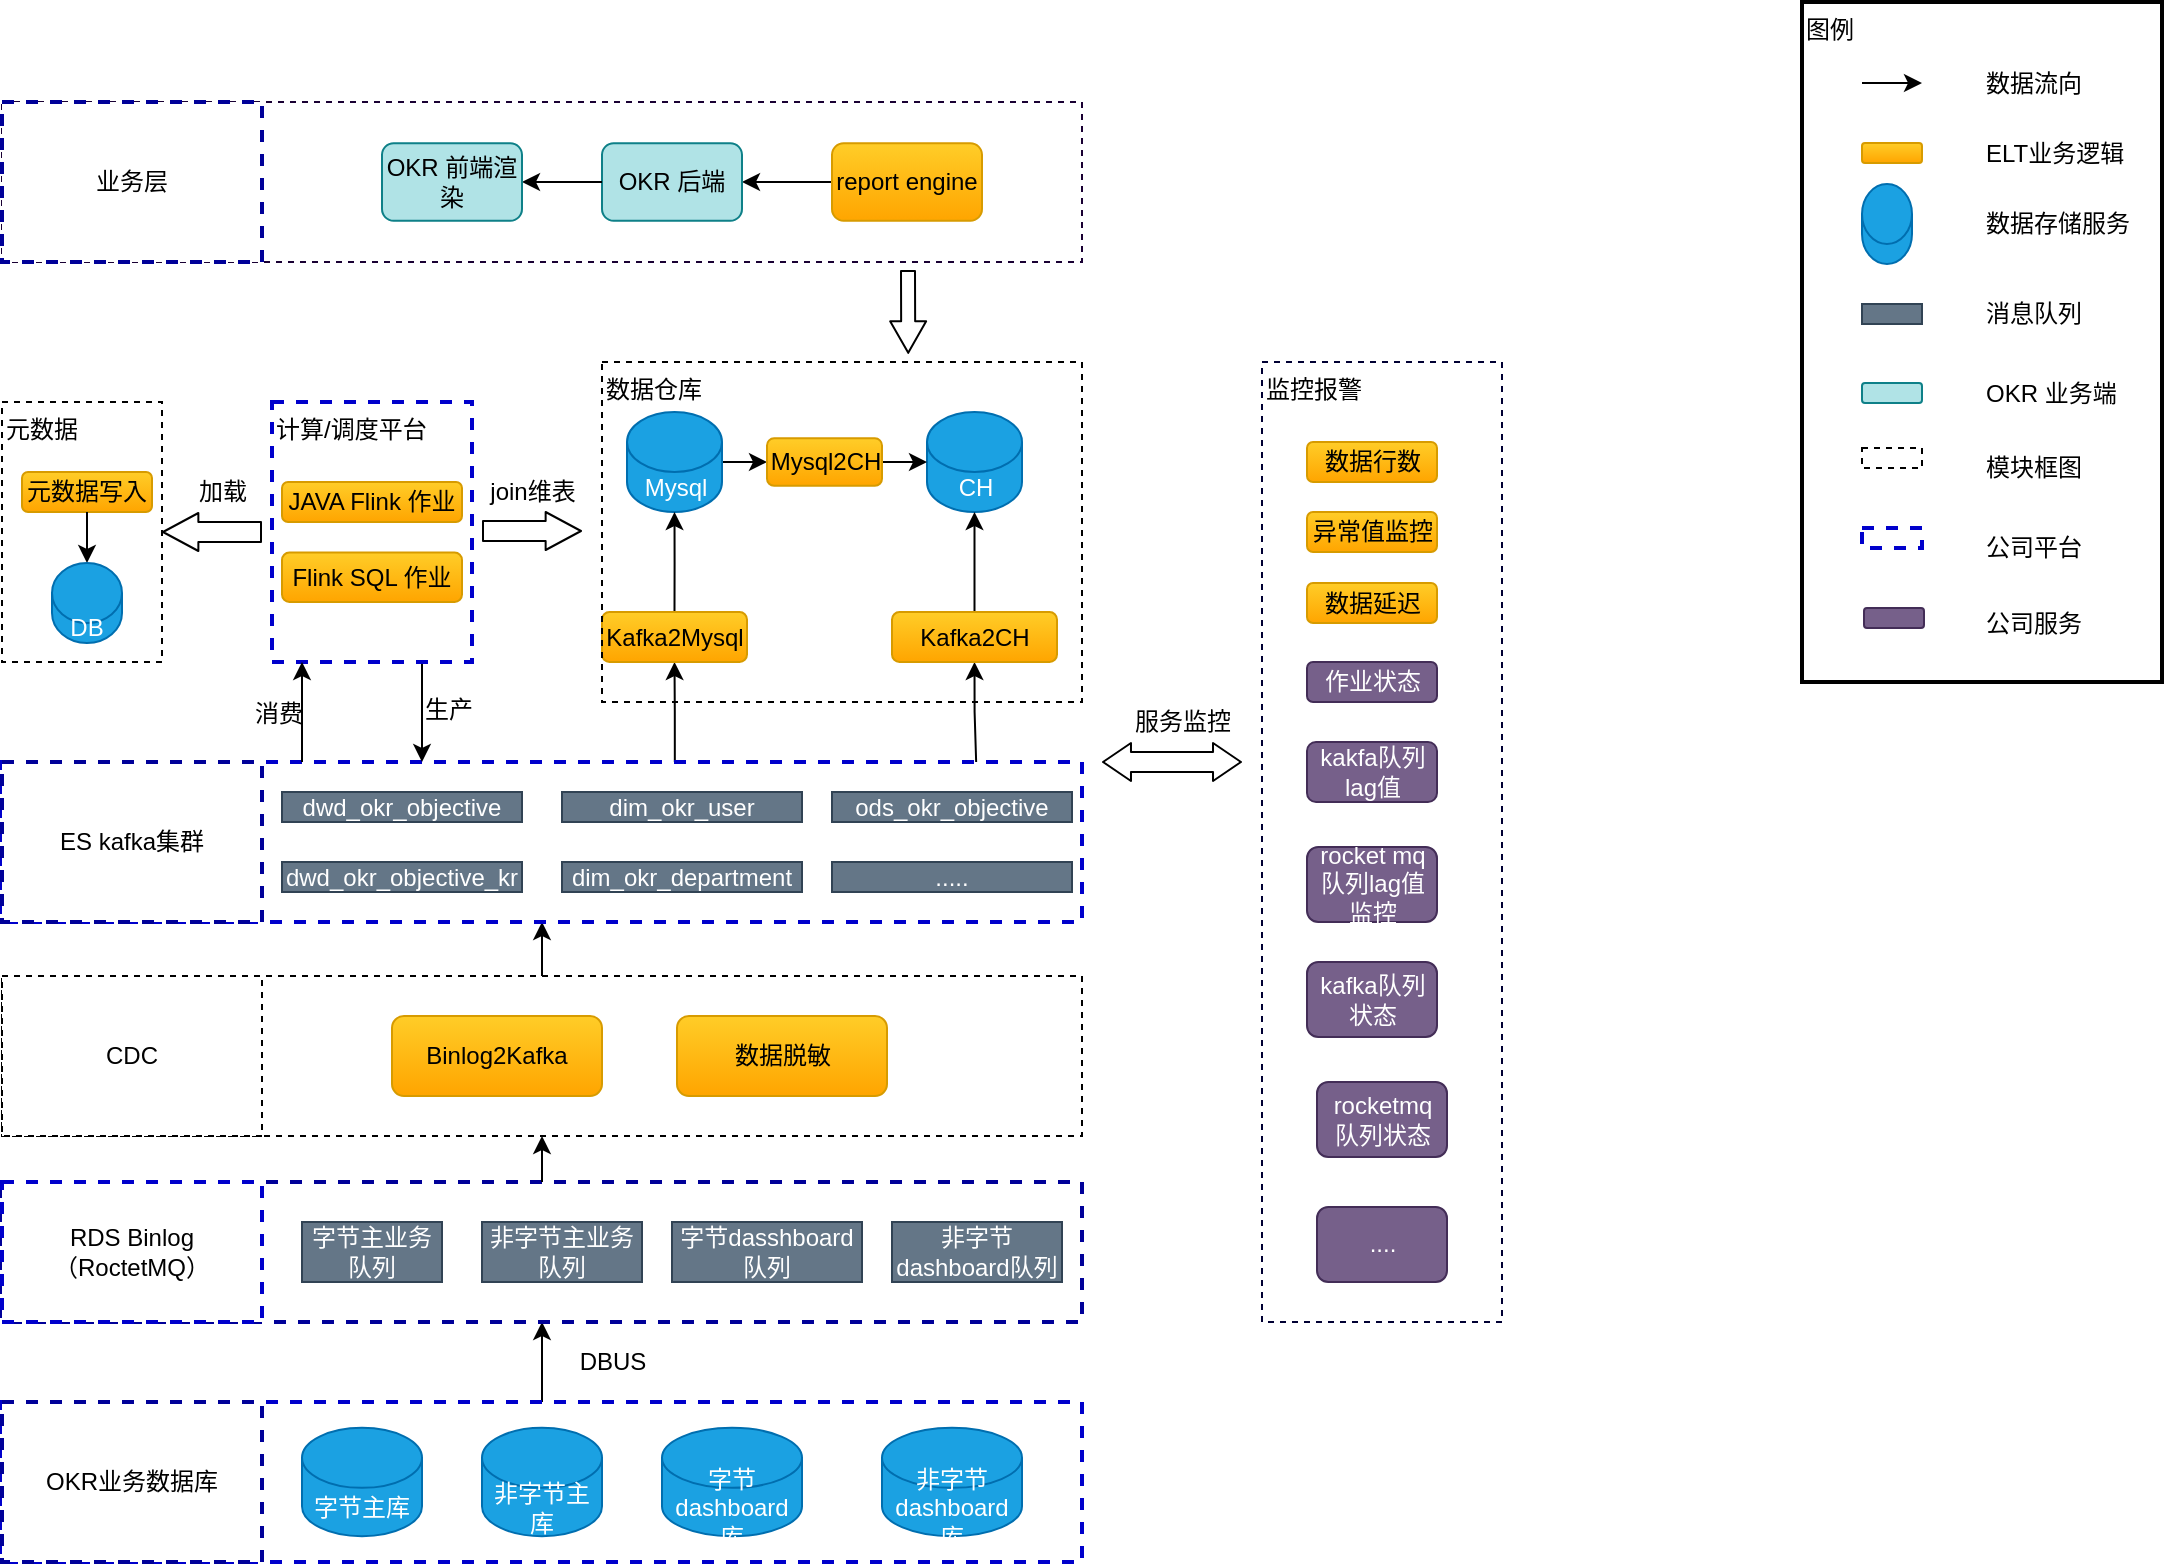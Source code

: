 <mxfile version="14.2.4" type="github">
  <diagram name="Page-1" id="74e2e168-ea6b-b213-b513-2b3c1d86103e">
    <mxGraphModel dx="1426" dy="769" grid="1" gridSize="10" guides="1" tooltips="1" connect="1" arrows="1" fold="1" page="1" pageScale="1" pageWidth="50000" pageHeight="50000" background="#ffffff" math="0" shadow="0">
      <root>
        <mxCell id="0" />
        <mxCell id="1" parent="0" />
        <mxCell id="NLmopnV-vXzY3RXHKh_Q-37" style="edgeStyle=orthogonalEdgeStyle;rounded=0;orthogonalLoop=1;jettySize=auto;html=1;exitX=0.5;exitY=0;exitDx=0;exitDy=0;entryX=0.5;entryY=1;entryDx=0;entryDy=0;strokeWidth=1;" parent="1" source="NLmopnV-vXzY3RXHKh_Q-24" target="NLmopnV-vXzY3RXHKh_Q-35" edge="1">
          <mxGeometry relative="1" as="geometry" />
        </mxCell>
        <mxCell id="NLmopnV-vXzY3RXHKh_Q-24" value="" style="rounded=0;whiteSpace=wrap;html=1;strokeWidth=2;fillColor=none;align=left;dashed=1;strokeColor=#0000CC;" parent="1" vertex="1">
          <mxGeometry x="270" y="1140" width="540" height="80" as="geometry" />
        </mxCell>
        <mxCell id="NLmopnV-vXzY3RXHKh_Q-28" value="OKR业务数据库" style="whiteSpace=wrap;html=1;strokeWidth=2;align=center;dashed=1;strokeColor=#000099;" parent="1" vertex="1">
          <mxGeometry x="270" y="1140" width="130" height="80" as="geometry" />
        </mxCell>
        <mxCell id="NLmopnV-vXzY3RXHKh_Q-35" value="" style="rounded=0;whiteSpace=wrap;html=1;strokeWidth=2;fillColor=none;align=left;dashed=1;strokeColor=#000099;" parent="1" vertex="1">
          <mxGeometry x="270" y="1030" width="540" height="70" as="geometry" />
        </mxCell>
        <mxCell id="NLmopnV-vXzY3RXHKh_Q-36" value="RDS Binlog&lt;br&gt;（RoctetMQ）" style="whiteSpace=wrap;html=1;strokeWidth=2;align=center;dashed=1;strokeColor=#0000CC;" parent="1" vertex="1">
          <mxGeometry x="270" y="1030" width="130" height="70" as="geometry" />
        </mxCell>
        <mxCell id="NLmopnV-vXzY3RXHKh_Q-38" value="DBUS" style="text;html=1;align=center;verticalAlign=middle;resizable=0;points=[];autosize=1;" parent="1" vertex="1">
          <mxGeometry x="550" y="1110" width="50" height="20" as="geometry" />
        </mxCell>
        <mxCell id="NLmopnV-vXzY3RXHKh_Q-40" value="字节主业务队列" style="rounded=0;whiteSpace=wrap;html=1;strokeWidth=1;fillColor=#647687;align=center;strokeColor=#314354;fontColor=#ffffff;" parent="1" vertex="1">
          <mxGeometry x="420" y="1050" width="70" height="30" as="geometry" />
        </mxCell>
        <mxCell id="NLmopnV-vXzY3RXHKh_Q-41" value="非字节主业务队列" style="rounded=0;whiteSpace=wrap;html=1;strokeWidth=1;fillColor=#647687;align=center;strokeColor=#314354;fontColor=#ffffff;" parent="1" vertex="1">
          <mxGeometry x="510" y="1050" width="80" height="30" as="geometry" />
        </mxCell>
        <mxCell id="NLmopnV-vXzY3RXHKh_Q-42" value="字节dasshboard 队列" style="rounded=0;whiteSpace=wrap;html=1;strokeWidth=1;fillColor=#647687;align=center;strokeColor=#314354;fontColor=#ffffff;" parent="1" vertex="1">
          <mxGeometry x="605" y="1050" width="95" height="30" as="geometry" />
        </mxCell>
        <mxCell id="DO03SFJL4zoVRPI61iXm-65" style="edgeStyle=orthogonalEdgeStyle;rounded=0;orthogonalLoop=1;jettySize=auto;html=1;exitX=0.5;exitY=1;exitDx=0;exitDy=0;entryX=0.5;entryY=0;entryDx=0;entryDy=0;startArrow=classic;startFill=1;endArrow=none;endFill=0;strokeWidth=1;" edge="1" parent="1" source="NLmopnV-vXzY3RXHKh_Q-43" target="NLmopnV-vXzY3RXHKh_Q-35">
          <mxGeometry relative="1" as="geometry" />
        </mxCell>
        <mxCell id="NLmopnV-vXzY3RXHKh_Q-43" value="" style="rounded=0;whiteSpace=wrap;html=1;strokeWidth=1;fillColor=none;align=left;dashed=1;" parent="1" vertex="1">
          <mxGeometry x="270" y="927" width="540" height="80" as="geometry" />
        </mxCell>
        <mxCell id="NLmopnV-vXzY3RXHKh_Q-44" value="CDC" style="whiteSpace=wrap;html=1;strokeWidth=1;align=center;dashed=1;" parent="1" vertex="1">
          <mxGeometry x="270" y="927" width="130" height="80" as="geometry" />
        </mxCell>
        <mxCell id="NLmopnV-vXzY3RXHKh_Q-45" value="Binlog2Kafka" style="rounded=1;whiteSpace=wrap;html=1;strokeWidth=1;fillColor=#ffcd28;align=center;strokeColor=#d79b00;gradientColor=#ffa500;" parent="1" vertex="1">
          <mxGeometry x="465" y="947" width="105" height="40" as="geometry" />
        </mxCell>
        <mxCell id="NLmopnV-vXzY3RXHKh_Q-46" value="非字节dashboard队列" style="rounded=0;whiteSpace=wrap;html=1;strokeWidth=1;fillColor=#647687;align=center;strokeColor=#314354;fontColor=#ffffff;" parent="1" vertex="1">
          <mxGeometry x="715" y="1050" width="85" height="30" as="geometry" />
        </mxCell>
        <mxCell id="DO03SFJL4zoVRPI61iXm-52" style="edgeStyle=orthogonalEdgeStyle;rounded=0;orthogonalLoop=1;jettySize=auto;html=1;exitX=0.623;exitY=0;exitDx=0;exitDy=0;entryX=0.5;entryY=1;entryDx=0;entryDy=0;startArrow=none;startFill=0;endArrow=classic;endFill=1;strokeWidth=1;exitPerimeter=0;" edge="1" parent="1" source="NLmopnV-vXzY3RXHKh_Q-51" target="NLmopnV-vXzY3RXHKh_Q-61">
          <mxGeometry relative="1" as="geometry" />
        </mxCell>
        <mxCell id="DO03SFJL4zoVRPI61iXm-63" style="edgeStyle=orthogonalEdgeStyle;rounded=0;orthogonalLoop=1;jettySize=auto;html=1;exitX=0.5;exitY=1;exitDx=0;exitDy=0;entryX=0.5;entryY=0;entryDx=0;entryDy=0;startArrow=classic;startFill=1;endArrow=none;endFill=0;strokeWidth=1;" edge="1" parent="1" source="NLmopnV-vXzY3RXHKh_Q-51" target="NLmopnV-vXzY3RXHKh_Q-43">
          <mxGeometry relative="1" as="geometry" />
        </mxCell>
        <mxCell id="NLmopnV-vXzY3RXHKh_Q-51" value="" style="rounded=0;whiteSpace=wrap;html=1;strokeWidth=2;fillColor=none;align=left;dashed=1;strokeColor=#0000CC;" parent="1" vertex="1">
          <mxGeometry x="270" y="820" width="540" height="80" as="geometry" />
        </mxCell>
        <mxCell id="NLmopnV-vXzY3RXHKh_Q-52" value="ES kafka集群" style="whiteSpace=wrap;html=1;strokeWidth=2;align=center;dashed=1;strokeColor=#000099;" parent="1" vertex="1">
          <mxGeometry x="270" y="820" width="130" height="80" as="geometry" />
        </mxCell>
        <mxCell id="NLmopnV-vXzY3RXHKh_Q-53" value="dwd_okr_objective" style="rounded=0;whiteSpace=wrap;html=1;strokeWidth=1;fillColor=#647687;align=center;strokeColor=#314354;fontColor=#ffffff;" parent="1" vertex="1">
          <mxGeometry x="410" y="835" width="120" height="15" as="geometry" />
        </mxCell>
        <mxCell id="DO03SFJL4zoVRPI61iXm-54" style="edgeStyle=orthogonalEdgeStyle;rounded=0;orthogonalLoop=1;jettySize=auto;html=1;exitX=1;exitY=0.5;exitDx=0;exitDy=0;exitPerimeter=0;entryX=0;entryY=0.5;entryDx=0;entryDy=0;startArrow=none;startFill=0;endArrow=classic;endFill=1;strokeWidth=1;" edge="1" parent="1" source="NLmopnV-vXzY3RXHKh_Q-57" target="NLmopnV-vXzY3RXHKh_Q-125">
          <mxGeometry relative="1" as="geometry" />
        </mxCell>
        <mxCell id="NLmopnV-vXzY3RXHKh_Q-57" value="Mysql" style="shape=cylinder3;whiteSpace=wrap;html=1;boundedLbl=1;backgroundOutline=1;size=15;strokeWidth=1;fillColor=#1ba1e2;align=center;strokeColor=#006EAF;fontColor=#ffffff;" parent="1" vertex="1">
          <mxGeometry x="582.5" y="645" width="47.5" height="50" as="geometry" />
        </mxCell>
        <mxCell id="NLmopnV-vXzY3RXHKh_Q-58" value="CH" style="shape=cylinder3;whiteSpace=wrap;html=1;boundedLbl=1;backgroundOutline=1;size=15;strokeWidth=1;fillColor=#1ba1e2;align=center;strokeColor=#006EAF;fontColor=#ffffff;" parent="1" vertex="1">
          <mxGeometry x="732.5" y="645" width="47.5" height="50" as="geometry" />
        </mxCell>
        <mxCell id="DO03SFJL4zoVRPI61iXm-53" style="edgeStyle=orthogonalEdgeStyle;rounded=0;orthogonalLoop=1;jettySize=auto;html=1;exitX=0.5;exitY=0;exitDx=0;exitDy=0;startArrow=none;startFill=0;endArrow=classic;endFill=1;strokeWidth=1;" edge="1" parent="1" source="NLmopnV-vXzY3RXHKh_Q-61" target="NLmopnV-vXzY3RXHKh_Q-57">
          <mxGeometry relative="1" as="geometry" />
        </mxCell>
        <mxCell id="NLmopnV-vXzY3RXHKh_Q-61" value="Kafka2Mysql" style="rounded=1;whiteSpace=wrap;html=1;strokeWidth=1;fillColor=#ffcd28;align=center;strokeColor=#d79b00;gradientColor=#ffa500;" parent="1" vertex="1">
          <mxGeometry x="570" y="745" width="72.5" height="25" as="geometry" />
        </mxCell>
        <mxCell id="DO03SFJL4zoVRPI61iXm-57" style="edgeStyle=orthogonalEdgeStyle;rounded=0;orthogonalLoop=1;jettySize=auto;html=1;exitX=0.5;exitY=0;exitDx=0;exitDy=0;entryX=0.5;entryY=1;entryDx=0;entryDy=0;entryPerimeter=0;startArrow=none;startFill=0;endArrow=classic;endFill=1;strokeWidth=1;" edge="1" parent="1" source="NLmopnV-vXzY3RXHKh_Q-62" target="NLmopnV-vXzY3RXHKh_Q-58">
          <mxGeometry relative="1" as="geometry" />
        </mxCell>
        <mxCell id="DO03SFJL4zoVRPI61iXm-58" style="edgeStyle=orthogonalEdgeStyle;rounded=0;orthogonalLoop=1;jettySize=auto;html=1;exitX=0.5;exitY=1;exitDx=0;exitDy=0;entryX=0.902;entryY=0;entryDx=0;entryDy=0;entryPerimeter=0;startArrow=classic;startFill=1;endArrow=none;endFill=0;strokeWidth=1;" edge="1" parent="1" source="NLmopnV-vXzY3RXHKh_Q-62" target="NLmopnV-vXzY3RXHKh_Q-51">
          <mxGeometry relative="1" as="geometry" />
        </mxCell>
        <mxCell id="NLmopnV-vXzY3RXHKh_Q-62" value="Kafka2CH" style="rounded=1;whiteSpace=wrap;html=1;strokeWidth=1;fillColor=#ffcd28;align=center;strokeColor=#d79b00;gradientColor=#ffa500;" parent="1" vertex="1">
          <mxGeometry x="715" y="745" width="82.5" height="25" as="geometry" />
        </mxCell>
        <mxCell id="NLmopnV-vXzY3RXHKh_Q-72" value="Flink SQL 作业" style="rounded=1;whiteSpace=wrap;html=1;strokeWidth=1;fillColor=#ffcd28;align=center;strokeColor=#d79b00;gradientColor=#ffa500;" parent="1" vertex="1">
          <mxGeometry x="410" y="715.25" width="90" height="24.75" as="geometry" />
        </mxCell>
        <mxCell id="NLmopnV-vXzY3RXHKh_Q-98" value="数据仓库" style="rounded=0;whiteSpace=wrap;html=1;strokeWidth=1;fillColor=none;align=left;verticalAlign=top;dashed=1;" parent="1" vertex="1">
          <mxGeometry x="570" y="620" width="240" height="170" as="geometry" />
        </mxCell>
        <mxCell id="NLmopnV-vXzY3RXHKh_Q-116" value="join维表" style="text;html=1;align=center;verticalAlign=middle;resizable=0;points=[];autosize=1;" parent="1" vertex="1">
          <mxGeometry x="505" y="675" width="60" height="20" as="geometry" />
        </mxCell>
        <mxCell id="NLmopnV-vXzY3RXHKh_Q-120" style="edgeStyle=orthogonalEdgeStyle;rounded=0;orthogonalLoop=1;jettySize=auto;html=1;entryX=0.6;entryY=0;entryDx=0;entryDy=0;entryPerimeter=0;strokeWidth=1;endArrow=none;endFill=0;startArrow=classic;startFill=1;" parent="1" edge="1">
          <mxGeometry relative="1" as="geometry">
            <mxPoint x="1230" y="480.5" as="sourcePoint" />
            <mxPoint x="1200" y="480.5" as="targetPoint" />
          </mxGeometry>
        </mxCell>
        <mxCell id="NLmopnV-vXzY3RXHKh_Q-121" value="数据流向" style="text;html=1;align=left;verticalAlign=middle;resizable=0;points=[];autosize=1;" parent="1" vertex="1">
          <mxGeometry x="1260" y="470.5" width="60" height="20" as="geometry" />
        </mxCell>
        <mxCell id="NLmopnV-vXzY3RXHKh_Q-124" value="" style="rounded=1;whiteSpace=wrap;html=1;strokeWidth=1;fillColor=#ffcd28;align=center;strokeColor=#d79b00;gradientColor=#ffa500;" parent="1" vertex="1">
          <mxGeometry x="1200" y="510.5" width="30" height="10" as="geometry" />
        </mxCell>
        <mxCell id="DO03SFJL4zoVRPI61iXm-56" style="edgeStyle=orthogonalEdgeStyle;rounded=0;orthogonalLoop=1;jettySize=auto;html=1;exitX=1;exitY=0.5;exitDx=0;exitDy=0;entryX=0;entryY=0.5;entryDx=0;entryDy=0;entryPerimeter=0;startArrow=none;startFill=0;endArrow=classic;endFill=1;strokeWidth=1;" edge="1" parent="1" source="NLmopnV-vXzY3RXHKh_Q-125" target="NLmopnV-vXzY3RXHKh_Q-58">
          <mxGeometry relative="1" as="geometry" />
        </mxCell>
        <mxCell id="NLmopnV-vXzY3RXHKh_Q-125" value="Mysql2CH" style="rounded=1;whiteSpace=wrap;html=1;strokeWidth=1;fillColor=#ffcd28;align=center;strokeColor=#d79b00;gradientColor=#ffa500;" parent="1" vertex="1">
          <mxGeometry x="652.5" y="658.13" width="57.5" height="23.75" as="geometry" />
        </mxCell>
        <mxCell id="NLmopnV-vXzY3RXHKh_Q-127" value="ELT业务逻辑" style="text;html=1;align=left;verticalAlign=middle;resizable=0;points=[];autosize=1;" parent="1" vertex="1">
          <mxGeometry x="1260" y="505.5" width="80" height="20" as="geometry" />
        </mxCell>
        <mxCell id="NLmopnV-vXzY3RXHKh_Q-128" value="" style="shape=cylinder3;whiteSpace=wrap;html=1;boundedLbl=1;backgroundOutline=1;size=15;strokeWidth=1;fillColor=#1ba1e2;align=center;strokeColor=#006EAF;fontColor=#ffffff;" parent="1" vertex="1">
          <mxGeometry x="1200" y="531" width="25" height="40" as="geometry" />
        </mxCell>
        <mxCell id="NLmopnV-vXzY3RXHKh_Q-129" value="数据存储服务" style="text;html=1;align=left;verticalAlign=middle;resizable=0;points=[];autosize=1;" parent="1" vertex="1">
          <mxGeometry x="1260" y="541" width="90" height="20" as="geometry" />
        </mxCell>
        <mxCell id="NLmopnV-vXzY3RXHKh_Q-130" value="" style="rounded=0;whiteSpace=wrap;html=1;strokeWidth=1;fillColor=#647687;align=center;strokeColor=#314354;fontColor=#ffffff;" parent="1" vertex="1">
          <mxGeometry x="1200" y="591" width="30" height="10" as="geometry" />
        </mxCell>
        <mxCell id="NLmopnV-vXzY3RXHKh_Q-132" value="消息队列" style="text;html=1;align=left;verticalAlign=middle;resizable=0;points=[];autosize=1;" parent="1" vertex="1">
          <mxGeometry x="1260" y="585.5" width="60" height="20" as="geometry" />
        </mxCell>
        <mxCell id="NLmopnV-vXzY3RXHKh_Q-142" value="" style="rounded=0;whiteSpace=wrap;html=1;strokeWidth=1;fillColor=none;align=left;dashed=1;" parent="1" vertex="1">
          <mxGeometry x="1200" y="663" width="30" height="10" as="geometry" />
        </mxCell>
        <mxCell id="NLmopnV-vXzY3RXHKh_Q-143" value="模块框图" style="text;html=1;align=left;verticalAlign=middle;resizable=0;points=[];autosize=1;" parent="1" vertex="1">
          <mxGeometry x="1260" y="663" width="60" height="20" as="geometry" />
        </mxCell>
        <mxCell id="DO03SFJL4zoVRPI61iXm-3" value="字节主库" style="shape=cylinder3;whiteSpace=wrap;html=1;boundedLbl=1;backgroundOutline=1;size=15;strokeWidth=1;fillColor=#1ba1e2;align=center;strokeColor=#006EAF;fontColor=#ffffff;" vertex="1" parent="1">
          <mxGeometry x="420" y="1152.92" width="60" height="54.16" as="geometry" />
        </mxCell>
        <mxCell id="DO03SFJL4zoVRPI61iXm-4" value="非字节主库" style="shape=cylinder3;whiteSpace=wrap;html=1;boundedLbl=1;backgroundOutline=1;size=15;strokeWidth=1;fillColor=#1ba1e2;align=center;strokeColor=#006EAF;fontColor=#ffffff;" vertex="1" parent="1">
          <mxGeometry x="510" y="1152.92" width="60" height="54.16" as="geometry" />
        </mxCell>
        <mxCell id="DO03SFJL4zoVRPI61iXm-5" value="字节dashboard库" style="shape=cylinder3;whiteSpace=wrap;html=1;boundedLbl=1;backgroundOutline=1;size=15;strokeWidth=1;fillColor=#1ba1e2;align=center;strokeColor=#006EAF;fontColor=#ffffff;" vertex="1" parent="1">
          <mxGeometry x="600" y="1152.92" width="70" height="54.16" as="geometry" />
        </mxCell>
        <mxCell id="DO03SFJL4zoVRPI61iXm-6" value="非字节dashboard库" style="shape=cylinder3;whiteSpace=wrap;html=1;boundedLbl=1;backgroundOutline=1;size=15;strokeWidth=1;fillColor=#1ba1e2;align=center;strokeColor=#006EAF;fontColor=#ffffff;" vertex="1" parent="1">
          <mxGeometry x="710" y="1152.92" width="70" height="54.16" as="geometry" />
        </mxCell>
        <mxCell id="DO03SFJL4zoVRPI61iXm-7" value="数据脱敏" style="rounded=1;whiteSpace=wrap;html=1;strokeWidth=1;fillColor=#ffcd28;align=center;strokeColor=#d79b00;gradientColor=#ffa500;" vertex="1" parent="1">
          <mxGeometry x="607.5" y="947" width="105" height="40" as="geometry" />
        </mxCell>
        <mxCell id="DO03SFJL4zoVRPI61iXm-8" value="dwd_okr_objective_kr" style="rounded=0;whiteSpace=wrap;html=1;strokeWidth=1;fillColor=#647687;align=center;strokeColor=#314354;fontColor=#ffffff;" vertex="1" parent="1">
          <mxGeometry x="410" y="870" width="120" height="15" as="geometry" />
        </mxCell>
        <mxCell id="DO03SFJL4zoVRPI61iXm-11" value="dim_okr_user" style="rounded=0;whiteSpace=wrap;html=1;strokeWidth=1;fillColor=#647687;align=center;strokeColor=#314354;fontColor=#ffffff;" vertex="1" parent="1">
          <mxGeometry x="550" y="835" width="120" height="15" as="geometry" />
        </mxCell>
        <mxCell id="DO03SFJL4zoVRPI61iXm-12" value="dim_okr_department" style="rounded=0;whiteSpace=wrap;html=1;strokeWidth=1;fillColor=#647687;align=center;strokeColor=#314354;fontColor=#ffffff;" vertex="1" parent="1">
          <mxGeometry x="550" y="870" width="120" height="15" as="geometry" />
        </mxCell>
        <mxCell id="DO03SFJL4zoVRPI61iXm-13" value="ods_okr_objective" style="rounded=0;whiteSpace=wrap;html=1;strokeWidth=1;fillColor=#647687;align=center;strokeColor=#314354;fontColor=#ffffff;" vertex="1" parent="1">
          <mxGeometry x="685" y="835" width="120" height="15" as="geometry" />
        </mxCell>
        <mxCell id="DO03SFJL4zoVRPI61iXm-14" value="....." style="rounded=0;whiteSpace=wrap;html=1;strokeWidth=1;fillColor=#647687;align=center;strokeColor=#314354;fontColor=#ffffff;" vertex="1" parent="1">
          <mxGeometry x="685" y="870" width="120" height="15" as="geometry" />
        </mxCell>
        <mxCell id="NLmopnV-vXzY3RXHKh_Q-59" value="计算/调度平台" style="rounded=0;whiteSpace=wrap;html=1;strokeWidth=2;align=left;fillColor=none;verticalAlign=top;strokeColor=#0000CC;dashed=1;" parent="1" vertex="1">
          <mxGeometry x="405" y="640" width="100" height="130" as="geometry" />
        </mxCell>
        <mxCell id="DO03SFJL4zoVRPI61iXm-16" value="JAVA Flink 作业" style="rounded=1;whiteSpace=wrap;html=1;strokeWidth=1;fillColor=#ffcd28;align=center;strokeColor=#d79b00;gradientColor=#ffa500;" vertex="1" parent="1">
          <mxGeometry x="410" y="680" width="90" height="20" as="geometry" />
        </mxCell>
        <mxCell id="DO03SFJL4zoVRPI61iXm-22" value="" style="rounded=0;whiteSpace=wrap;html=1;strokeWidth=2;fillColor=none;align=left;dashed=1;strokeColor=#0000CC;" vertex="1" parent="1">
          <mxGeometry x="1200" y="703" width="30" height="10" as="geometry" />
        </mxCell>
        <mxCell id="DO03SFJL4zoVRPI61iXm-23" value="公司平台" style="text;html=1;align=left;verticalAlign=middle;resizable=0;points=[];autosize=1;" vertex="1" parent="1">
          <mxGeometry x="1260" y="703" width="60" height="20" as="geometry" />
        </mxCell>
        <mxCell id="DO03SFJL4zoVRPI61iXm-24" value="监控报警" style="whiteSpace=wrap;html=1;strokeWidth=1;fillColor=none;align=left;strokeColor=#000033;dashed=1;verticalAlign=top;" vertex="1" parent="1">
          <mxGeometry x="900" y="620" width="120" height="480" as="geometry" />
        </mxCell>
        <mxCell id="DO03SFJL4zoVRPI61iXm-26" value="数据行数" style="rounded=1;whiteSpace=wrap;html=1;strokeWidth=1;fillColor=#ffcd28;align=center;strokeColor=#d79b00;gradientColor=#ffa500;" vertex="1" parent="1">
          <mxGeometry x="922.5" y="660" width="65" height="20" as="geometry" />
        </mxCell>
        <mxCell id="DO03SFJL4zoVRPI61iXm-27" value="异常值监控" style="rounded=1;whiteSpace=wrap;html=1;strokeWidth=1;fillColor=#ffcd28;align=center;strokeColor=#d79b00;gradientColor=#ffa500;" vertex="1" parent="1">
          <mxGeometry x="922.5" y="695" width="65" height="20" as="geometry" />
        </mxCell>
        <mxCell id="DO03SFJL4zoVRPI61iXm-29" value="数据延迟" style="rounded=1;whiteSpace=wrap;html=1;strokeWidth=1;fillColor=#ffcd28;align=center;strokeColor=#d79b00;gradientColor=#ffa500;" vertex="1" parent="1">
          <mxGeometry x="922.5" y="730.5" width="65" height="20" as="geometry" />
        </mxCell>
        <mxCell id="DO03SFJL4zoVRPI61iXm-32" value="作业状态" style="rounded=1;whiteSpace=wrap;html=1;strokeWidth=1;fillColor=#76608a;align=center;strokeColor=#432D57;fontColor=#ffffff;" vertex="1" parent="1">
          <mxGeometry x="922.5" y="770" width="65" height="20" as="geometry" />
        </mxCell>
        <mxCell id="DO03SFJL4zoVRPI61iXm-33" value="kakfa队列lag值" style="rounded=1;whiteSpace=wrap;html=1;strokeWidth=1;fillColor=#76608a;align=center;strokeColor=#432D57;fontColor=#ffffff;" vertex="1" parent="1">
          <mxGeometry x="922.5" y="810" width="65" height="30" as="geometry" />
        </mxCell>
        <mxCell id="DO03SFJL4zoVRPI61iXm-34" value="rocket mq 队列lag值监控" style="rounded=1;whiteSpace=wrap;html=1;strokeWidth=1;fillColor=#76608a;align=center;strokeColor=#432D57;fontColor=#ffffff;" vertex="1" parent="1">
          <mxGeometry x="922.5" y="862.5" width="65" height="37.5" as="geometry" />
        </mxCell>
        <mxCell id="DO03SFJL4zoVRPI61iXm-35" value="" style="rounded=1;whiteSpace=wrap;html=1;strokeWidth=1;fillColor=#76608a;align=center;strokeColor=#432D57;fontColor=#ffffff;" vertex="1" parent="1">
          <mxGeometry x="1201" y="743" width="30" height="10" as="geometry" />
        </mxCell>
        <mxCell id="DO03SFJL4zoVRPI61iXm-36" value="公司服务" style="text;html=1;align=left;verticalAlign=middle;resizable=0;points=[];autosize=1;" vertex="1" parent="1">
          <mxGeometry x="1260" y="740.5" width="60" height="20" as="geometry" />
        </mxCell>
        <mxCell id="DO03SFJL4zoVRPI61iXm-37" value="元数据" style="rounded=0;whiteSpace=wrap;html=1;strokeWidth=1;align=left;fillColor=none;verticalAlign=top;dashed=1;" vertex="1" parent="1">
          <mxGeometry x="270" y="640" width="80" height="130" as="geometry" />
        </mxCell>
        <mxCell id="DO03SFJL4zoVRPI61iXm-39" value="kafka队列状态" style="rounded=1;whiteSpace=wrap;html=1;strokeWidth=1;fillColor=#76608a;align=center;strokeColor=#432D57;fontColor=#ffffff;" vertex="1" parent="1">
          <mxGeometry x="922.5" y="920" width="65" height="37.5" as="geometry" />
        </mxCell>
        <mxCell id="DO03SFJL4zoVRPI61iXm-40" value="rocketmq 队列状态" style="rounded=1;whiteSpace=wrap;html=1;strokeWidth=1;fillColor=#76608a;align=center;strokeColor=#432D57;fontColor=#ffffff;" vertex="1" parent="1">
          <mxGeometry x="927.5" y="980" width="65" height="37.5" as="geometry" />
        </mxCell>
        <mxCell id="DO03SFJL4zoVRPI61iXm-41" value="...." style="rounded=1;whiteSpace=wrap;html=1;strokeWidth=1;fillColor=#76608a;align=center;strokeColor=#432D57;fontColor=#ffffff;" vertex="1" parent="1">
          <mxGeometry x="927.5" y="1042.5" width="65" height="37.5" as="geometry" />
        </mxCell>
        <mxCell id="DO03SFJL4zoVRPI61iXm-43" value="元数据写入" style="rounded=1;whiteSpace=wrap;html=1;strokeWidth=1;fillColor=#ffcd28;align=center;strokeColor=#d79b00;gradientColor=#ffa500;" vertex="1" parent="1">
          <mxGeometry x="280" y="675" width="65" height="20" as="geometry" />
        </mxCell>
        <mxCell id="DO03SFJL4zoVRPI61iXm-48" style="edgeStyle=orthogonalEdgeStyle;rounded=0;orthogonalLoop=1;jettySize=auto;html=1;exitX=0.5;exitY=0;exitDx=0;exitDy=0;exitPerimeter=0;startArrow=classic;startFill=1;endArrow=none;endFill=0;strokeWidth=1;" edge="1" parent="1" source="DO03SFJL4zoVRPI61iXm-44" target="DO03SFJL4zoVRPI61iXm-43">
          <mxGeometry relative="1" as="geometry" />
        </mxCell>
        <mxCell id="DO03SFJL4zoVRPI61iXm-44" value="DB" style="shape=cylinder3;whiteSpace=wrap;html=1;boundedLbl=1;backgroundOutline=1;size=15;strokeWidth=1;fillColor=#1ba1e2;align=center;strokeColor=#006EAF;fontColor=#ffffff;" vertex="1" parent="1">
          <mxGeometry x="295" y="720.5" width="35" height="40" as="geometry" />
        </mxCell>
        <mxCell id="DO03SFJL4zoVRPI61iXm-50" value="" style="shape=flexArrow;endArrow=classic;html=1;strokeWidth=1;endWidth=8;endSize=5.56;entryX=1;entryY=0.5;entryDx=0;entryDy=0;" edge="1" parent="1" target="DO03SFJL4zoVRPI61iXm-37">
          <mxGeometry width="50" height="50" relative="1" as="geometry">
            <mxPoint x="400" y="705" as="sourcePoint" />
            <mxPoint x="357" y="704.5" as="targetPoint" />
          </mxGeometry>
        </mxCell>
        <mxCell id="DO03SFJL4zoVRPI61iXm-51" value="加载" style="text;html=1;align=center;verticalAlign=middle;resizable=0;points=[];autosize=1;" vertex="1" parent="1">
          <mxGeometry x="360" y="675" width="40" height="20" as="geometry" />
        </mxCell>
        <mxCell id="DO03SFJL4zoVRPI61iXm-60" value="" style="shape=flexArrow;endArrow=classic;html=1;strokeWidth=1;endWidth=8;endSize=5.56;" edge="1" parent="1">
          <mxGeometry width="50" height="50" relative="1" as="geometry">
            <mxPoint x="510" y="704.5" as="sourcePoint" />
            <mxPoint x="560" y="704.5" as="targetPoint" />
          </mxGeometry>
        </mxCell>
        <mxCell id="DO03SFJL4zoVRPI61iXm-68" value="" style="rounded=0;whiteSpace=wrap;html=1;strokeWidth=1;fillColor=none;align=left;dashed=1;strokeColor=#190033;" vertex="1" parent="1">
          <mxGeometry x="270" y="490" width="540" height="80" as="geometry" />
        </mxCell>
        <mxCell id="DO03SFJL4zoVRPI61iXm-69" value="" style="shape=flexArrow;endArrow=classic;startArrow=classic;html=1;strokeWidth=1;endWidth=8;endSize=4.33;startWidth=8;startSize=4.33;" edge="1" parent="1">
          <mxGeometry width="50" height="50" relative="1" as="geometry">
            <mxPoint x="820" y="820" as="sourcePoint" />
            <mxPoint x="890" y="820" as="targetPoint" />
          </mxGeometry>
        </mxCell>
        <mxCell id="DO03SFJL4zoVRPI61iXm-70" value="服务监控" style="text;html=1;align=center;verticalAlign=middle;resizable=0;points=[];autosize=1;" vertex="1" parent="1">
          <mxGeometry x="830" y="790" width="60" height="20" as="geometry" />
        </mxCell>
        <mxCell id="DO03SFJL4zoVRPI61iXm-75" value="业务层" style="whiteSpace=wrap;html=1;strokeWidth=2;align=center;dashed=1;strokeColor=#000099;" vertex="1" parent="1">
          <mxGeometry x="270" y="490" width="130" height="80" as="geometry" />
        </mxCell>
        <mxCell id="DO03SFJL4zoVRPI61iXm-79" style="edgeStyle=orthogonalEdgeStyle;rounded=0;orthogonalLoop=1;jettySize=auto;html=1;exitX=1;exitY=0.5;exitDx=0;exitDy=0;startArrow=classic;startFill=1;endArrow=none;endFill=0;strokeWidth=1;" edge="1" parent="1" source="DO03SFJL4zoVRPI61iXm-76" target="DO03SFJL4zoVRPI61iXm-77">
          <mxGeometry relative="1" as="geometry" />
        </mxCell>
        <mxCell id="DO03SFJL4zoVRPI61iXm-76" value="OKR 后端" style="rounded=1;whiteSpace=wrap;html=1;strokeWidth=1;fillColor=#b0e3e6;align=center;strokeColor=#0e8088;" vertex="1" parent="1">
          <mxGeometry x="570" y="510.62" width="70" height="38.75" as="geometry" />
        </mxCell>
        <mxCell id="DO03SFJL4zoVRPI61iXm-77" value="report engine" style="rounded=1;whiteSpace=wrap;html=1;strokeWidth=1;fillColor=#ffcd28;align=center;strokeColor=#d79b00;gradientColor=#ffa500;" vertex="1" parent="1">
          <mxGeometry x="685" y="510.62" width="75" height="38.75" as="geometry" />
        </mxCell>
        <mxCell id="DO03SFJL4zoVRPI61iXm-84" style="edgeStyle=orthogonalEdgeStyle;rounded=0;orthogonalLoop=1;jettySize=auto;html=1;exitX=1;exitY=0.5;exitDx=0;exitDy=0;entryX=0;entryY=0.5;entryDx=0;entryDy=0;startArrow=classic;startFill=1;endArrow=none;endFill=0;strokeWidth=1;" edge="1" parent="1" source="DO03SFJL4zoVRPI61iXm-81" target="DO03SFJL4zoVRPI61iXm-76">
          <mxGeometry relative="1" as="geometry" />
        </mxCell>
        <mxCell id="DO03SFJL4zoVRPI61iXm-81" value="OKR 前端渲染" style="rounded=1;whiteSpace=wrap;html=1;strokeWidth=1;fillColor=#b0e3e6;align=center;strokeColor=#0e8088;" vertex="1" parent="1">
          <mxGeometry x="460" y="510.62" width="70" height="38.75" as="geometry" />
        </mxCell>
        <mxCell id="DO03SFJL4zoVRPI61iXm-86" value="" style="rounded=1;whiteSpace=wrap;html=1;strokeWidth=1;fillColor=#b0e3e6;align=center;strokeColor=#0e8088;" vertex="1" parent="1">
          <mxGeometry x="1200" y="630.5" width="30" height="10" as="geometry" />
        </mxCell>
        <mxCell id="DO03SFJL4zoVRPI61iXm-87" value="OKR 业务端" style="text;html=1;align=left;verticalAlign=middle;resizable=0;points=[];autosize=1;" vertex="1" parent="1">
          <mxGeometry x="1260" y="625.5" width="80" height="20" as="geometry" />
        </mxCell>
        <mxCell id="DO03SFJL4zoVRPI61iXm-88" value="图例" style="rounded=0;whiteSpace=wrap;html=1;strokeWidth=2;fillColor=none;align=left;verticalAlign=top;" vertex="1" parent="1">
          <mxGeometry x="1170" y="440" width="180" height="340" as="geometry" />
        </mxCell>
        <mxCell id="DO03SFJL4zoVRPI61iXm-92" value="" style="shape=flexArrow;endArrow=classic;html=1;strokeWidth=1;width=7;endSize=4.93;endWidth=10;entryX=0.638;entryY=-0.024;entryDx=0;entryDy=0;entryPerimeter=0;" edge="1" parent="1" target="NLmopnV-vXzY3RXHKh_Q-98">
          <mxGeometry width="50" height="50" relative="1" as="geometry">
            <mxPoint x="723" y="574" as="sourcePoint" />
            <mxPoint x="721" y="610" as="targetPoint" />
          </mxGeometry>
        </mxCell>
        <mxCell id="DO03SFJL4zoVRPI61iXm-94" value="" style="endArrow=classic;html=1;strokeWidth=1;" edge="1" parent="1">
          <mxGeometry width="50" height="50" relative="1" as="geometry">
            <mxPoint x="420" y="820" as="sourcePoint" />
            <mxPoint x="420" y="770" as="targetPoint" />
          </mxGeometry>
        </mxCell>
        <mxCell id="DO03SFJL4zoVRPI61iXm-96" value="" style="endArrow=none;html=1;strokeWidth=1;startArrow=classic;startFill=1;endFill=0;" edge="1" parent="1">
          <mxGeometry width="50" height="50" relative="1" as="geometry">
            <mxPoint x="480" y="820" as="sourcePoint" />
            <mxPoint x="480" y="771" as="targetPoint" />
          </mxGeometry>
        </mxCell>
        <mxCell id="DO03SFJL4zoVRPI61iXm-97" value="消费" style="text;html=1;align=center;verticalAlign=middle;resizable=0;points=[];autosize=1;" vertex="1" parent="1">
          <mxGeometry x="388" y="786" width="40" height="20" as="geometry" />
        </mxCell>
        <mxCell id="DO03SFJL4zoVRPI61iXm-99" value="生产" style="text;html=1;align=center;verticalAlign=middle;resizable=0;points=[];autosize=1;" vertex="1" parent="1">
          <mxGeometry x="473" y="784" width="40" height="20" as="geometry" />
        </mxCell>
      </root>
    </mxGraphModel>
  </diagram>
</mxfile>
